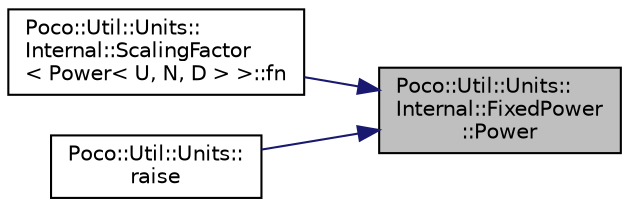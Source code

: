 digraph "Poco::Util::Units::Internal::FixedPower::Power"
{
 // LATEX_PDF_SIZE
  edge [fontname="Helvetica",fontsize="10",labelfontname="Helvetica",labelfontsize="10"];
  node [fontname="Helvetica",fontsize="10",shape=record];
  rankdir="RL";
  Node1 [label="Poco::Util::Units::\lInternal::FixedPower\l::Power",height=0.2,width=0.4,color="black", fillcolor="grey75", style="filled", fontcolor="black",tooltip=" "];
  Node1 -> Node2 [dir="back",color="midnightblue",fontsize="10",style="solid"];
  Node2 [label="Poco::Util::Units::\lInternal::ScalingFactor\l\< Power\< U, N, D \> \>::fn",height=0.2,width=0.4,color="black", fillcolor="white", style="filled",URL="$structPoco_1_1Util_1_1Units_1_1Internal_1_1ScalingFactor_3_01Power_3_01U_00_01N_00_01D_01_4_01_4.html#ae190bdd0d6bb12d0f0b1368a3cf57d64",tooltip=" "];
  Node1 -> Node3 [dir="back",color="midnightblue",fontsize="10",style="solid"];
  Node3 [label="Poco::Util::Units::\lraise",height=0.2,width=0.4,color="black", fillcolor="white", style="filled",URL="$namespacePoco_1_1Util_1_1Units.html#ac1a2ec35ca106f22e389cf5213ebcbe7",tooltip=" "];
}
